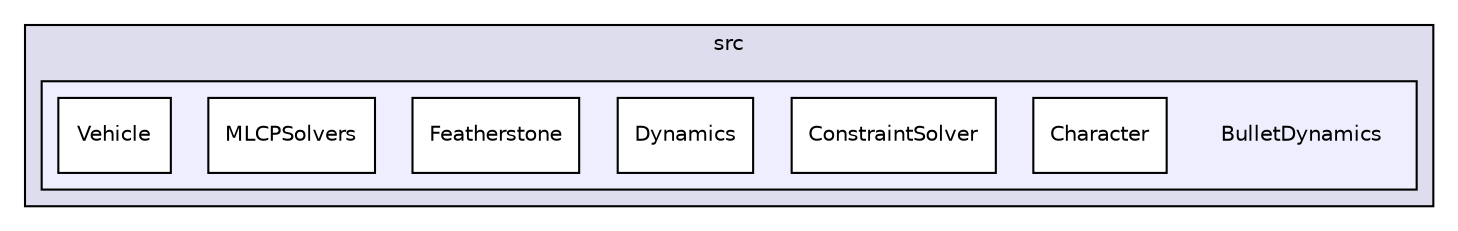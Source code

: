 digraph "bullet/bullet-2.82-r2704/src/BulletDynamics" {
  compound=true
  node [ fontsize="10", fontname="Helvetica"];
  edge [ labelfontsize="10", labelfontname="Helvetica"];
  subgraph clusterdir_68d7f8ba1985e704f0f5f20dc6f517a7 {
    graph [ bgcolor="#ddddee", pencolor="black", label="src" fontname="Helvetica", fontsize="10", URL="dir_68d7f8ba1985e704f0f5f20dc6f517a7.html"]
  subgraph clusterdir_af43208036bf704b5e7ab06051c07d0a {
    graph [ bgcolor="#eeeeff", pencolor="black", label="" URL="dir_af43208036bf704b5e7ab06051c07d0a.html"];
    dir_af43208036bf704b5e7ab06051c07d0a [shape=plaintext label="BulletDynamics"];
    dir_0e682fecebbd68e4f44656368fc941e7 [shape=box label="Character" color="black" fillcolor="white" style="filled" URL="dir_0e682fecebbd68e4f44656368fc941e7.html"];
    dir_915cfdb775f1e0fba8182f25a1d9b5bb [shape=box label="ConstraintSolver" color="black" fillcolor="white" style="filled" URL="dir_915cfdb775f1e0fba8182f25a1d9b5bb.html"];
    dir_5a0da5b05ae396657b604a0e788a0cfe [shape=box label="Dynamics" color="black" fillcolor="white" style="filled" URL="dir_5a0da5b05ae396657b604a0e788a0cfe.html"];
    dir_e705133b3656b6cebe7281d2e104c7d6 [shape=box label="Featherstone" color="black" fillcolor="white" style="filled" URL="dir_e705133b3656b6cebe7281d2e104c7d6.html"];
    dir_8d21fb7a977018824565703b7164240f [shape=box label="MLCPSolvers" color="black" fillcolor="white" style="filled" URL="dir_8d21fb7a977018824565703b7164240f.html"];
    dir_53e442663243e34be55e877f0b796a0c [shape=box label="Vehicle" color="black" fillcolor="white" style="filled" URL="dir_53e442663243e34be55e877f0b796a0c.html"];
  }
  }
}
